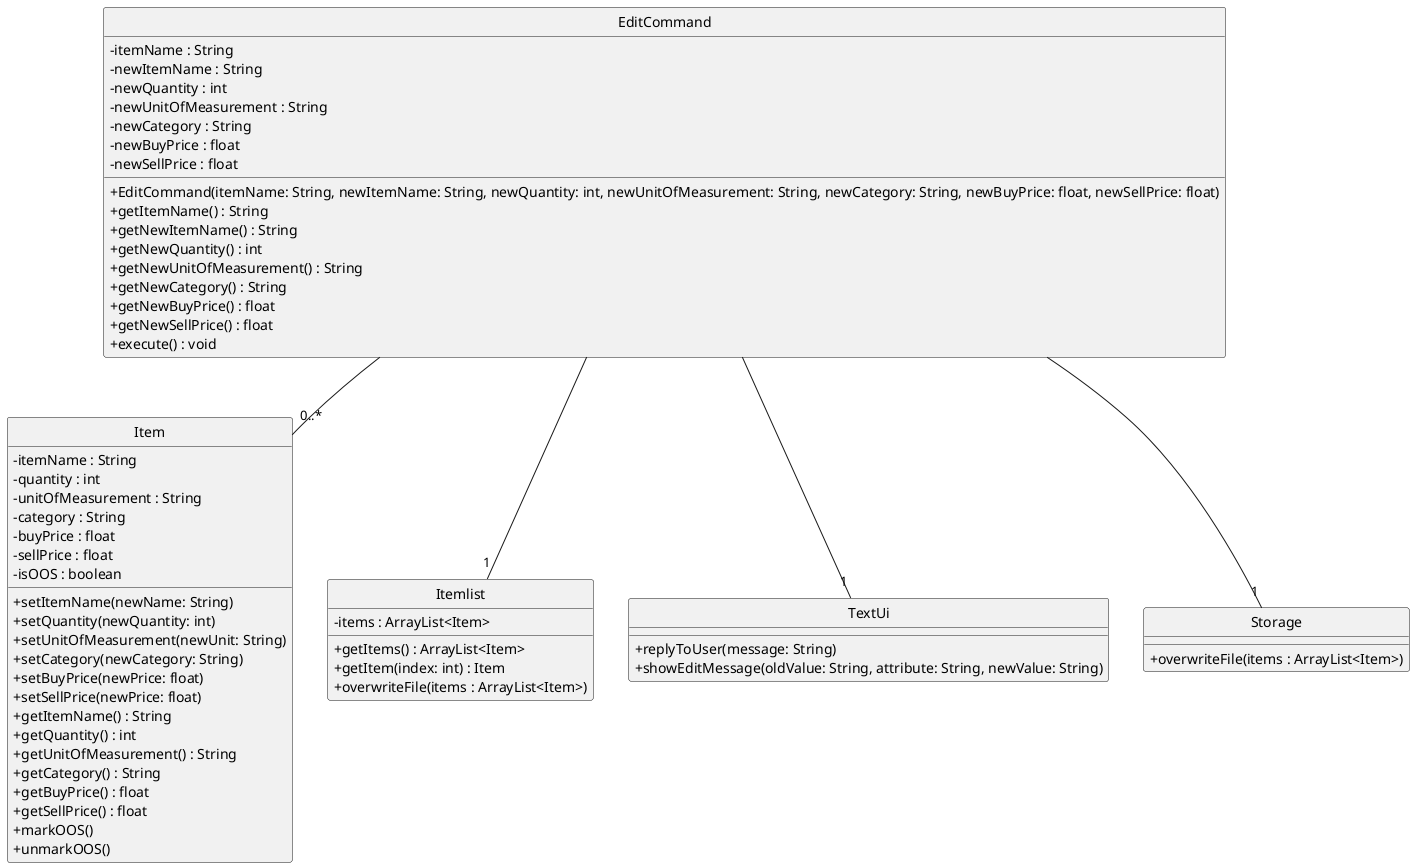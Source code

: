 @startuml
class EditCommand {
    - itemName : String
    - newItemName : String
    - newQuantity : int
    - newUnitOfMeasurement : String
    - newCategory : String
    - newBuyPrice : float
    - newSellPrice : float

    + EditCommand(itemName: String, newItemName: String, newQuantity: int, newUnitOfMeasurement: String, newCategory: String, newBuyPrice: float, newSellPrice: float)
    + getItemName() : String
    + getNewItemName() : String
    + getNewQuantity() : int
    + getNewUnitOfMeasurement() : String
    + getNewCategory() : String
    + getNewBuyPrice() : float
    + getNewSellPrice() : float
    + execute() : void
}

class Item {
    - itemName : String
    - quantity : int
    - unitOfMeasurement : String
    - category : String
    - buyPrice : float
    - sellPrice : float
    - isOOS : boolean

    + setItemName(newName: String)
    + setQuantity(newQuantity: int)
    + setUnitOfMeasurement(newUnit: String)
    + setCategory(newCategory: String)
    + setBuyPrice(newPrice: float)
    + setSellPrice(newPrice: float)
    + getItemName() : String
    + getQuantity() : int
    + getUnitOfMeasurement() : String
    + getCategory() : String
    + getBuyPrice() : float
    + getSellPrice() : float
    + markOOS()
    + unmarkOOS()
}

class Itemlist {
    - items : ArrayList<Item>

    + getItems() : ArrayList<Item>
    + getItem(index: int) : Item
    + overwriteFile(items : ArrayList<Item>)
}

class TextUi {
    + replyToUser(message: String)
    + showEditMessage(oldValue: String, attribute: String, newValue: String)
}

class Storage {
    + overwriteFile(items : ArrayList<Item>)
}

EditCommand -- "0..*" Item
EditCommand -- "1" Itemlist
EditCommand -- "1" TextUi
EditCommand -- "1" Storage
hide circle
skinparam classAttributeIconSize 0
@enduml
